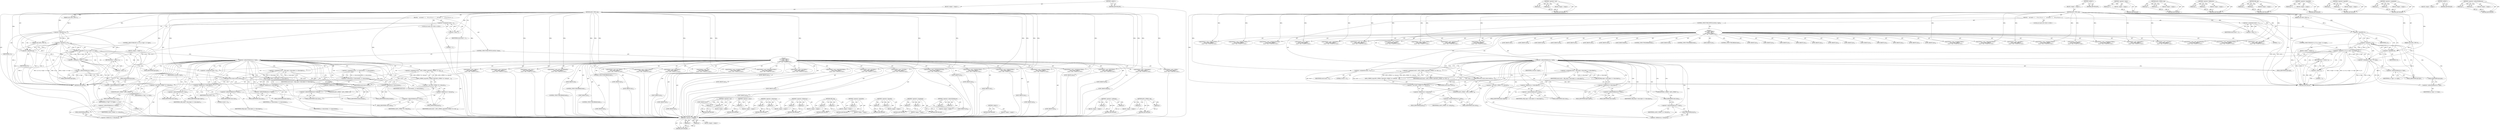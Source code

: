 digraph "&lt;operator&gt;.indirectFieldAccess" {
vulnerable_158 [label=<(METHOD,&lt;operator&gt;.notEquals)>];
vulnerable_159 [label=<(PARAM,p1)>];
vulnerable_160 [label=<(PARAM,p2)>];
vulnerable_161 [label=<(BLOCK,&lt;empty&gt;,&lt;empty&gt;)>];
vulnerable_162 [label=<(METHOD_RETURN,ANY)>];
vulnerable_183 [label=<(METHOD,&lt;operator&gt;.cast)>];
vulnerable_184 [label=<(PARAM,p1)>];
vulnerable_185 [label=<(PARAM,p2)>];
vulnerable_186 [label=<(BLOCK,&lt;empty&gt;,&lt;empty&gt;)>];
vulnerable_187 [label=<(METHOD_RETURN,ANY)>];
vulnerable_6 [label=<(METHOD,&lt;global&gt;)<SUB>1</SUB>>];
vulnerable_7 [label=<(BLOCK,&lt;empty&gt;,&lt;empty&gt;)<SUB>1</SUB>>];
vulnerable_8 [label=<(METHOD,ASN1_TYPE_cmp)<SUB>1</SUB>>];
vulnerable_9 [label=<(PARAM,const ASN1_TYPE *a)<SUB>1</SUB>>];
vulnerable_10 [label=<(PARAM,const ASN1_TYPE *b)<SUB>1</SUB>>];
vulnerable_11 [label=<(BLOCK,{
    int result = -1;

    if (!a || !b || a-&gt;...,{
    int result = -1;

    if (!a || !b || a-&gt;...)<SUB>2</SUB>>];
vulnerable_12 [label="<(LOCAL,int result: int)<SUB>3</SUB>>"];
vulnerable_13 [label=<(&lt;operator&gt;.assignment,result = -1)<SUB>3</SUB>>];
vulnerable_14 [label=<(IDENTIFIER,result,result = -1)<SUB>3</SUB>>];
vulnerable_15 [label=<(&lt;operator&gt;.minus,-1)<SUB>3</SUB>>];
vulnerable_16 [label=<(LITERAL,1,-1)<SUB>3</SUB>>];
vulnerable_17 [label=<(CONTROL_STRUCTURE,IF,if (!a || !b || a-&gt;type != b-&gt;type))<SUB>5</SUB>>];
vulnerable_18 [label=<(&lt;operator&gt;.logicalOr,!a || !b || a-&gt;type != b-&gt;type)<SUB>5</SUB>>];
vulnerable_19 [label=<(&lt;operator&gt;.logicalOr,!a || !b)<SUB>5</SUB>>];
vulnerable_20 [label=<(&lt;operator&gt;.logicalNot,!a)<SUB>5</SUB>>];
vulnerable_21 [label=<(IDENTIFIER,a,!a)<SUB>5</SUB>>];
vulnerable_22 [label=<(&lt;operator&gt;.logicalNot,!b)<SUB>5</SUB>>];
vulnerable_23 [label=<(IDENTIFIER,b,!b)<SUB>5</SUB>>];
vulnerable_24 [label=<(&lt;operator&gt;.notEquals,a-&gt;type != b-&gt;type)<SUB>5</SUB>>];
vulnerable_25 [label=<(&lt;operator&gt;.indirectFieldAccess,a-&gt;type)<SUB>5</SUB>>];
vulnerable_26 [label=<(IDENTIFIER,a,a-&gt;type != b-&gt;type)<SUB>5</SUB>>];
vulnerable_27 [label=<(FIELD_IDENTIFIER,type,type)<SUB>5</SUB>>];
vulnerable_28 [label=<(&lt;operator&gt;.indirectFieldAccess,b-&gt;type)<SUB>5</SUB>>];
vulnerable_29 [label=<(IDENTIFIER,b,a-&gt;type != b-&gt;type)<SUB>5</SUB>>];
vulnerable_30 [label=<(FIELD_IDENTIFIER,type,type)<SUB>5</SUB>>];
vulnerable_31 [label=<(BLOCK,&lt;empty&gt;,&lt;empty&gt;)<SUB>6</SUB>>];
vulnerable_32 [label=<(RETURN,return -1;,return -1;)<SUB>6</SUB>>];
vulnerable_33 [label=<(&lt;operator&gt;.minus,-1)<SUB>6</SUB>>];
vulnerable_34 [label=<(LITERAL,1,-1)<SUB>6</SUB>>];
vulnerable_35 [label=<(CONTROL_STRUCTURE,SWITCH,switch(a-&gt;type))<SUB>8</SUB>>];
vulnerable_36 [label=<(&lt;operator&gt;.indirectFieldAccess,a-&gt;type)<SUB>8</SUB>>];
vulnerable_37 [label=<(IDENTIFIER,a,switch(a-&gt;type))<SUB>8</SUB>>];
vulnerable_38 [label=<(FIELD_IDENTIFIER,type,type)<SUB>8</SUB>>];
vulnerable_39 [label="<(BLOCK,{
     case V_ASN1_OBJECT:
         result = OB...,{
     case V_ASN1_OBJECT:
         result = OB...)<SUB>8</SUB>>"];
vulnerable_40 [label=<(JUMP_TARGET,case)<SUB>9</SUB>>];
vulnerable_41 [label="<(IDENTIFIER,V_ASN1_OBJECT,{
     case V_ASN1_OBJECT:
         result = OB...)<SUB>9</SUB>>"];
vulnerable_42 [label=<(&lt;operator&gt;.assignment,result = OBJ_cmp(a-&gt;value.object, b-&gt;value.object))<SUB>10</SUB>>];
vulnerable_43 [label=<(IDENTIFIER,result,result = OBJ_cmp(a-&gt;value.object, b-&gt;value.object))<SUB>10</SUB>>];
vulnerable_44 [label=<(OBJ_cmp,OBJ_cmp(a-&gt;value.object, b-&gt;value.object))<SUB>10</SUB>>];
vulnerable_45 [label=<(&lt;operator&gt;.fieldAccess,a-&gt;value.object)<SUB>10</SUB>>];
vulnerable_46 [label=<(&lt;operator&gt;.indirectFieldAccess,a-&gt;value)<SUB>10</SUB>>];
vulnerable_47 [label=<(IDENTIFIER,a,OBJ_cmp(a-&gt;value.object, b-&gt;value.object))<SUB>10</SUB>>];
vulnerable_48 [label=<(FIELD_IDENTIFIER,value,value)<SUB>10</SUB>>];
vulnerable_49 [label=<(FIELD_IDENTIFIER,object,object)<SUB>10</SUB>>];
vulnerable_50 [label=<(&lt;operator&gt;.fieldAccess,b-&gt;value.object)<SUB>10</SUB>>];
vulnerable_51 [label=<(&lt;operator&gt;.indirectFieldAccess,b-&gt;value)<SUB>10</SUB>>];
vulnerable_52 [label=<(IDENTIFIER,b,OBJ_cmp(a-&gt;value.object, b-&gt;value.object))<SUB>10</SUB>>];
vulnerable_53 [label=<(FIELD_IDENTIFIER,value,value)<SUB>10</SUB>>];
vulnerable_54 [label=<(FIELD_IDENTIFIER,object,object)<SUB>10</SUB>>];
vulnerable_55 [label=<(CONTROL_STRUCTURE,BREAK,break;)<SUB>11</SUB>>];
vulnerable_56 [label=<(JUMP_TARGET,case)<SUB>12</SUB>>];
vulnerable_57 [label="<(IDENTIFIER,V_ASN1_NULL,{
     case V_ASN1_OBJECT:
         result = OB...)<SUB>12</SUB>>"];
vulnerable_58 [label=<(&lt;operator&gt;.assignment,result = 0)<SUB>13</SUB>>];
vulnerable_59 [label=<(IDENTIFIER,result,result = 0)<SUB>13</SUB>>];
vulnerable_60 [label=<(LITERAL,0,result = 0)<SUB>13</SUB>>];
vulnerable_61 [label=<(CONTROL_STRUCTURE,BREAK,break;)<SUB>14</SUB>>];
vulnerable_62 [label=<(JUMP_TARGET,case)<SUB>15</SUB>>];
vulnerable_63 [label="<(IDENTIFIER,V_ASN1_NEG_ENUMERATED,{
     case V_ASN1_OBJECT:
         result = OB...)<SUB>15</SUB>>"];
vulnerable_64 [label=<(JUMP_TARGET,case)<SUB>16</SUB>>];
vulnerable_65 [label="<(IDENTIFIER,V_ASN1_BIT_STRING,{
     case V_ASN1_OBJECT:
         result = OB...)<SUB>16</SUB>>"];
vulnerable_66 [label=<(JUMP_TARGET,case)<SUB>17</SUB>>];
vulnerable_67 [label="<(IDENTIFIER,V_ASN1_OCTET_STRING,{
     case V_ASN1_OBJECT:
         result = OB...)<SUB>17</SUB>>"];
vulnerable_68 [label=<(JUMP_TARGET,case)<SUB>18</SUB>>];
vulnerable_69 [label="<(IDENTIFIER,V_ASN1_SEQUENCE,{
     case V_ASN1_OBJECT:
         result = OB...)<SUB>18</SUB>>"];
vulnerable_70 [label=<(JUMP_TARGET,case)<SUB>19</SUB>>];
vulnerable_71 [label="<(IDENTIFIER,V_ASN1_SET,{
     case V_ASN1_OBJECT:
         result = OB...)<SUB>19</SUB>>"];
vulnerable_72 [label=<(JUMP_TARGET,case)<SUB>20</SUB>>];
vulnerable_73 [label="<(IDENTIFIER,V_ASN1_NUMERICSTRING,{
     case V_ASN1_OBJECT:
         result = OB...)<SUB>20</SUB>>"];
vulnerable_74 [label=<(JUMP_TARGET,case)<SUB>21</SUB>>];
vulnerable_75 [label="<(IDENTIFIER,V_ASN1_PRINTABLESTRING,{
     case V_ASN1_OBJECT:
         result = OB...)<SUB>21</SUB>>"];
vulnerable_76 [label=<(JUMP_TARGET,case)<SUB>22</SUB>>];
vulnerable_77 [label="<(IDENTIFIER,V_ASN1_T61STRING,{
     case V_ASN1_OBJECT:
         result = OB...)<SUB>22</SUB>>"];
vulnerable_78 [label=<(JUMP_TARGET,case)<SUB>23</SUB>>];
vulnerable_79 [label="<(IDENTIFIER,V_ASN1_VIDEOTEXSTRING,{
     case V_ASN1_OBJECT:
         result = OB...)<SUB>23</SUB>>"];
vulnerable_80 [label=<(JUMP_TARGET,case)<SUB>24</SUB>>];
vulnerable_81 [label="<(IDENTIFIER,V_ASN1_IA5STRING,{
     case V_ASN1_OBJECT:
         result = OB...)<SUB>24</SUB>>"];
vulnerable_82 [label=<(JUMP_TARGET,case)<SUB>25</SUB>>];
vulnerable_83 [label="<(IDENTIFIER,V_ASN1_UTCTIME,{
     case V_ASN1_OBJECT:
         result = OB...)<SUB>25</SUB>>"];
vulnerable_84 [label=<(JUMP_TARGET,case)<SUB>26</SUB>>];
vulnerable_85 [label="<(IDENTIFIER,V_ASN1_GENERALIZEDTIME,{
     case V_ASN1_OBJECT:
         result = OB...)<SUB>26</SUB>>"];
vulnerable_86 [label=<(JUMP_TARGET,case)<SUB>27</SUB>>];
vulnerable_87 [label="<(IDENTIFIER,V_ASN1_GRAPHICSTRING,{
     case V_ASN1_OBJECT:
         result = OB...)<SUB>27</SUB>>"];
vulnerable_88 [label=<(JUMP_TARGET,case)<SUB>28</SUB>>];
vulnerable_89 [label="<(IDENTIFIER,V_ASN1_VISIBLESTRING,{
     case V_ASN1_OBJECT:
         result = OB...)<SUB>28</SUB>>"];
vulnerable_90 [label=<(JUMP_TARGET,case)<SUB>29</SUB>>];
vulnerable_91 [label="<(IDENTIFIER,V_ASN1_GENERALSTRING,{
     case V_ASN1_OBJECT:
         result = OB...)<SUB>29</SUB>>"];
vulnerable_92 [label=<(JUMP_TARGET,case)<SUB>30</SUB>>];
vulnerable_93 [label="<(IDENTIFIER,V_ASN1_UNIVERSALSTRING,{
     case V_ASN1_OBJECT:
         result = OB...)<SUB>30</SUB>>"];
vulnerable_94 [label=<(JUMP_TARGET,case)<SUB>31</SUB>>];
vulnerable_95 [label="<(IDENTIFIER,V_ASN1_BMPSTRING,{
     case V_ASN1_OBJECT:
         result = OB...)<SUB>31</SUB>>"];
vulnerable_96 [label=<(JUMP_TARGET,case)<SUB>32</SUB>>];
vulnerable_97 [label="<(IDENTIFIER,V_ASN1_UTF8STRING,{
     case V_ASN1_OBJECT:
         result = OB...)<SUB>32</SUB>>"];
vulnerable_98 [label=<(JUMP_TARGET,case)<SUB>33</SUB>>];
vulnerable_99 [label="<(IDENTIFIER,V_ASN1_OTHER,{
     case V_ASN1_OBJECT:
         result = OB...)<SUB>33</SUB>>"];
vulnerable_100 [label=<(JUMP_TARGET,default)<SUB>34</SUB>>];
vulnerable_101 [label=<(&lt;operator&gt;.assignment,result = ASN1_STRING_cmp((ASN1_STRING *)a-&gt;valu...)<SUB>35</SUB>>];
vulnerable_102 [label=<(IDENTIFIER,result,result = ASN1_STRING_cmp((ASN1_STRING *)a-&gt;valu...)<SUB>35</SUB>>];
vulnerable_103 [label=<(ASN1_STRING_cmp,ASN1_STRING_cmp((ASN1_STRING *)a-&gt;value.ptr,
  ...)<SUB>35</SUB>>];
vulnerable_104 [label=<(&lt;operator&gt;.cast,(ASN1_STRING *)a-&gt;value.ptr)<SUB>35</SUB>>];
vulnerable_105 [label=<(UNKNOWN,ASN1_STRING *,ASN1_STRING *)<SUB>35</SUB>>];
vulnerable_106 [label=<(&lt;operator&gt;.fieldAccess,a-&gt;value.ptr)<SUB>35</SUB>>];
vulnerable_107 [label=<(&lt;operator&gt;.indirectFieldAccess,a-&gt;value)<SUB>35</SUB>>];
vulnerable_108 [label=<(IDENTIFIER,a,(ASN1_STRING *)a-&gt;value.ptr)<SUB>35</SUB>>];
vulnerable_109 [label=<(FIELD_IDENTIFIER,value,value)<SUB>35</SUB>>];
vulnerable_110 [label=<(FIELD_IDENTIFIER,ptr,ptr)<SUB>35</SUB>>];
vulnerable_111 [label=<(&lt;operator&gt;.cast,(ASN1_STRING *)b-&gt;value.ptr)<SUB>36</SUB>>];
vulnerable_112 [label=<(UNKNOWN,ASN1_STRING *,ASN1_STRING *)<SUB>36</SUB>>];
vulnerable_113 [label=<(&lt;operator&gt;.fieldAccess,b-&gt;value.ptr)<SUB>36</SUB>>];
vulnerable_114 [label=<(&lt;operator&gt;.indirectFieldAccess,b-&gt;value)<SUB>36</SUB>>];
vulnerable_115 [label=<(IDENTIFIER,b,(ASN1_STRING *)b-&gt;value.ptr)<SUB>36</SUB>>];
vulnerable_116 [label=<(FIELD_IDENTIFIER,value,value)<SUB>36</SUB>>];
vulnerable_117 [label=<(FIELD_IDENTIFIER,ptr,ptr)<SUB>36</SUB>>];
vulnerable_118 [label=<(CONTROL_STRUCTURE,BREAK,break;)<SUB>37</SUB>>];
vulnerable_119 [label=<(RETURN,return result;,return result;)<SUB>40</SUB>>];
vulnerable_120 [label=<(IDENTIFIER,result,return result;)<SUB>40</SUB>>];
vulnerable_121 [label=<(METHOD_RETURN,int)<SUB>1</SUB>>];
vulnerable_123 [label=<(METHOD_RETURN,ANY)<SUB>1</SUB>>];
vulnerable_145 [label=<(METHOD,&lt;operator&gt;.minus)>];
vulnerable_146 [label=<(PARAM,p1)>];
vulnerable_147 [label=<(BLOCK,&lt;empty&gt;,&lt;empty&gt;)>];
vulnerable_148 [label=<(METHOD_RETURN,ANY)>];
vulnerable_178 [label=<(METHOD,ASN1_STRING_cmp)>];
vulnerable_179 [label=<(PARAM,p1)>];
vulnerable_180 [label=<(PARAM,p2)>];
vulnerable_181 [label=<(BLOCK,&lt;empty&gt;,&lt;empty&gt;)>];
vulnerable_182 [label=<(METHOD_RETURN,ANY)>];
vulnerable_173 [label=<(METHOD,&lt;operator&gt;.fieldAccess)>];
vulnerable_174 [label=<(PARAM,p1)>];
vulnerable_175 [label=<(PARAM,p2)>];
vulnerable_176 [label=<(BLOCK,&lt;empty&gt;,&lt;empty&gt;)>];
vulnerable_177 [label=<(METHOD_RETURN,ANY)>];
vulnerable_168 [label=<(METHOD,OBJ_cmp)>];
vulnerable_169 [label=<(PARAM,p1)>];
vulnerable_170 [label=<(PARAM,p2)>];
vulnerable_171 [label=<(BLOCK,&lt;empty&gt;,&lt;empty&gt;)>];
vulnerable_172 [label=<(METHOD_RETURN,ANY)>];
vulnerable_154 [label=<(METHOD,&lt;operator&gt;.logicalNot)>];
vulnerable_155 [label=<(PARAM,p1)>];
vulnerable_156 [label=<(BLOCK,&lt;empty&gt;,&lt;empty&gt;)>];
vulnerable_157 [label=<(METHOD_RETURN,ANY)>];
vulnerable_149 [label=<(METHOD,&lt;operator&gt;.logicalOr)>];
vulnerable_150 [label=<(PARAM,p1)>];
vulnerable_151 [label=<(PARAM,p2)>];
vulnerable_152 [label=<(BLOCK,&lt;empty&gt;,&lt;empty&gt;)>];
vulnerable_153 [label=<(METHOD_RETURN,ANY)>];
vulnerable_140 [label=<(METHOD,&lt;operator&gt;.assignment)>];
vulnerable_141 [label=<(PARAM,p1)>];
vulnerable_142 [label=<(PARAM,p2)>];
vulnerable_143 [label=<(BLOCK,&lt;empty&gt;,&lt;empty&gt;)>];
vulnerable_144 [label=<(METHOD_RETURN,ANY)>];
vulnerable_134 [label=<(METHOD,&lt;global&gt;)<SUB>1</SUB>>];
vulnerable_135 [label=<(BLOCK,&lt;empty&gt;,&lt;empty&gt;)>];
vulnerable_136 [label=<(METHOD_RETURN,ANY)>];
vulnerable_163 [label=<(METHOD,&lt;operator&gt;.indirectFieldAccess)>];
vulnerable_164 [label=<(PARAM,p1)>];
vulnerable_165 [label=<(PARAM,p2)>];
vulnerable_166 [label=<(BLOCK,&lt;empty&gt;,&lt;empty&gt;)>];
vulnerable_167 [label=<(METHOD_RETURN,ANY)>];
fixed_174 [label=<(METHOD,&lt;operator&gt;.notEquals)>];
fixed_175 [label=<(PARAM,p1)>];
fixed_176 [label=<(PARAM,p2)>];
fixed_177 [label=<(BLOCK,&lt;empty&gt;,&lt;empty&gt;)>];
fixed_178 [label=<(METHOD_RETURN,ANY)>];
fixed_199 [label=<(METHOD,ASN1_STRING_cmp)>];
fixed_200 [label=<(PARAM,p1)>];
fixed_201 [label=<(PARAM,p2)>];
fixed_202 [label=<(BLOCK,&lt;empty&gt;,&lt;empty&gt;)>];
fixed_203 [label=<(METHOD_RETURN,ANY)>];
fixed_6 [label=<(METHOD,&lt;global&gt;)<SUB>1</SUB>>];
fixed_7 [label=<(BLOCK,&lt;empty&gt;,&lt;empty&gt;)<SUB>1</SUB>>];
fixed_8 [label=<(METHOD,ASN1_TYPE_cmp)<SUB>1</SUB>>];
fixed_9 [label=<(PARAM,const ASN1_TYPE *a)<SUB>1</SUB>>];
fixed_10 [label=<(PARAM,const ASN1_TYPE *b)<SUB>1</SUB>>];
fixed_11 [label=<(BLOCK,{
    int result = -1;

    if (!a || !b || a-&gt;...,{
    int result = -1;

    if (!a || !b || a-&gt;...)<SUB>2</SUB>>];
fixed_12 [label="<(LOCAL,int result: int)<SUB>3</SUB>>"];
fixed_13 [label=<(&lt;operator&gt;.assignment,result = -1)<SUB>3</SUB>>];
fixed_14 [label=<(IDENTIFIER,result,result = -1)<SUB>3</SUB>>];
fixed_15 [label=<(&lt;operator&gt;.minus,-1)<SUB>3</SUB>>];
fixed_16 [label=<(LITERAL,1,-1)<SUB>3</SUB>>];
fixed_17 [label=<(CONTROL_STRUCTURE,IF,if (!a || !b || a-&gt;type != b-&gt;type))<SUB>5</SUB>>];
fixed_18 [label=<(&lt;operator&gt;.logicalOr,!a || !b || a-&gt;type != b-&gt;type)<SUB>5</SUB>>];
fixed_19 [label=<(&lt;operator&gt;.logicalOr,!a || !b)<SUB>5</SUB>>];
fixed_20 [label=<(&lt;operator&gt;.logicalNot,!a)<SUB>5</SUB>>];
fixed_21 [label=<(IDENTIFIER,a,!a)<SUB>5</SUB>>];
fixed_22 [label=<(&lt;operator&gt;.logicalNot,!b)<SUB>5</SUB>>];
fixed_23 [label=<(IDENTIFIER,b,!b)<SUB>5</SUB>>];
fixed_24 [label=<(&lt;operator&gt;.notEquals,a-&gt;type != b-&gt;type)<SUB>5</SUB>>];
fixed_25 [label=<(&lt;operator&gt;.indirectFieldAccess,a-&gt;type)<SUB>5</SUB>>];
fixed_26 [label=<(IDENTIFIER,a,a-&gt;type != b-&gt;type)<SUB>5</SUB>>];
fixed_27 [label=<(FIELD_IDENTIFIER,type,type)<SUB>5</SUB>>];
fixed_28 [label=<(&lt;operator&gt;.indirectFieldAccess,b-&gt;type)<SUB>5</SUB>>];
fixed_29 [label=<(IDENTIFIER,b,a-&gt;type != b-&gt;type)<SUB>5</SUB>>];
fixed_30 [label=<(FIELD_IDENTIFIER,type,type)<SUB>5</SUB>>];
fixed_31 [label=<(BLOCK,&lt;empty&gt;,&lt;empty&gt;)<SUB>6</SUB>>];
fixed_32 [label=<(RETURN,return -1;,return -1;)<SUB>6</SUB>>];
fixed_33 [label=<(&lt;operator&gt;.minus,-1)<SUB>6</SUB>>];
fixed_34 [label=<(LITERAL,1,-1)<SUB>6</SUB>>];
fixed_35 [label=<(CONTROL_STRUCTURE,SWITCH,switch(a-&gt;type))<SUB>8</SUB>>];
fixed_36 [label=<(&lt;operator&gt;.indirectFieldAccess,a-&gt;type)<SUB>8</SUB>>];
fixed_37 [label=<(IDENTIFIER,a,switch(a-&gt;type))<SUB>8</SUB>>];
fixed_38 [label=<(FIELD_IDENTIFIER,type,type)<SUB>8</SUB>>];
fixed_39 [label="<(BLOCK,{
     case V_ASN1_OBJECT:
         result = OB...,{
     case V_ASN1_OBJECT:
         result = OB...)<SUB>8</SUB>>"];
fixed_40 [label=<(JUMP_TARGET,case)<SUB>9</SUB>>];
fixed_41 [label="<(IDENTIFIER,V_ASN1_OBJECT,{
     case V_ASN1_OBJECT:
         result = OB...)<SUB>9</SUB>>"];
fixed_42 [label=<(&lt;operator&gt;.assignment,result = OBJ_cmp(a-&gt;value.object, b-&gt;value.object))<SUB>10</SUB>>];
fixed_43 [label=<(IDENTIFIER,result,result = OBJ_cmp(a-&gt;value.object, b-&gt;value.object))<SUB>10</SUB>>];
fixed_44 [label=<(OBJ_cmp,OBJ_cmp(a-&gt;value.object, b-&gt;value.object))<SUB>10</SUB>>];
fixed_45 [label=<(&lt;operator&gt;.fieldAccess,a-&gt;value.object)<SUB>10</SUB>>];
fixed_46 [label=<(&lt;operator&gt;.indirectFieldAccess,a-&gt;value)<SUB>10</SUB>>];
fixed_47 [label=<(IDENTIFIER,a,OBJ_cmp(a-&gt;value.object, b-&gt;value.object))<SUB>10</SUB>>];
fixed_48 [label=<(FIELD_IDENTIFIER,value,value)<SUB>10</SUB>>];
fixed_49 [label=<(FIELD_IDENTIFIER,object,object)<SUB>10</SUB>>];
fixed_50 [label=<(&lt;operator&gt;.fieldAccess,b-&gt;value.object)<SUB>10</SUB>>];
fixed_51 [label=<(&lt;operator&gt;.indirectFieldAccess,b-&gt;value)<SUB>10</SUB>>];
fixed_52 [label=<(IDENTIFIER,b,OBJ_cmp(a-&gt;value.object, b-&gt;value.object))<SUB>10</SUB>>];
fixed_53 [label=<(FIELD_IDENTIFIER,value,value)<SUB>10</SUB>>];
fixed_54 [label=<(FIELD_IDENTIFIER,object,object)<SUB>10</SUB>>];
fixed_55 [label=<(CONTROL_STRUCTURE,BREAK,break;)<SUB>11</SUB>>];
fixed_56 [label=<(JUMP_TARGET,case)<SUB>12</SUB>>];
fixed_57 [label="<(IDENTIFIER,V_ASN1_BOOLEAN,{
     case V_ASN1_OBJECT:
         result = OB...)<SUB>12</SUB>>"];
fixed_58 [label=<(&lt;operator&gt;.assignment,result = a-&gt;value.boolean - b-&gt;value.boolean)<SUB>13</SUB>>];
fixed_59 [label=<(IDENTIFIER,result,result = a-&gt;value.boolean - b-&gt;value.boolean)<SUB>13</SUB>>];
fixed_60 [label=<(&lt;operator&gt;.subtraction,a-&gt;value.boolean - b-&gt;value.boolean)<SUB>13</SUB>>];
fixed_61 [label=<(&lt;operator&gt;.fieldAccess,a-&gt;value.boolean)<SUB>13</SUB>>];
fixed_62 [label=<(&lt;operator&gt;.indirectFieldAccess,a-&gt;value)<SUB>13</SUB>>];
fixed_63 [label=<(IDENTIFIER,a,a-&gt;value.boolean - b-&gt;value.boolean)<SUB>13</SUB>>];
fixed_64 [label=<(FIELD_IDENTIFIER,value,value)<SUB>13</SUB>>];
fixed_65 [label=<(FIELD_IDENTIFIER,boolean,boolean)<SUB>13</SUB>>];
fixed_66 [label=<(&lt;operator&gt;.fieldAccess,b-&gt;value.boolean)<SUB>13</SUB>>];
fixed_67 [label=<(&lt;operator&gt;.indirectFieldAccess,b-&gt;value)<SUB>13</SUB>>];
fixed_68 [label=<(IDENTIFIER,b,a-&gt;value.boolean - b-&gt;value.boolean)<SUB>13</SUB>>];
fixed_69 [label=<(FIELD_IDENTIFIER,value,value)<SUB>13</SUB>>];
fixed_70 [label=<(FIELD_IDENTIFIER,boolean,boolean)<SUB>13</SUB>>];
fixed_71 [label=<(CONTROL_STRUCTURE,BREAK,break;)<SUB>14</SUB>>];
fixed_72 [label=<(JUMP_TARGET,case)<SUB>15</SUB>>];
fixed_73 [label="<(IDENTIFIER,V_ASN1_NULL,{
     case V_ASN1_OBJECT:
         result = OB...)<SUB>15</SUB>>"];
fixed_74 [label=<(&lt;operator&gt;.assignment,result = 0)<SUB>16</SUB>>];
fixed_75 [label=<(IDENTIFIER,result,result = 0)<SUB>16</SUB>>];
fixed_76 [label=<(LITERAL,0,result = 0)<SUB>16</SUB>>];
fixed_77 [label=<(CONTROL_STRUCTURE,BREAK,break;)<SUB>17</SUB>>];
fixed_78 [label=<(JUMP_TARGET,case)<SUB>18</SUB>>];
fixed_79 [label="<(IDENTIFIER,V_ASN1_NEG_ENUMERATED,{
     case V_ASN1_OBJECT:
         result = OB...)<SUB>18</SUB>>"];
fixed_80 [label=<(JUMP_TARGET,case)<SUB>19</SUB>>];
fixed_81 [label="<(IDENTIFIER,V_ASN1_BIT_STRING,{
     case V_ASN1_OBJECT:
         result = OB...)<SUB>19</SUB>>"];
fixed_82 [label=<(JUMP_TARGET,case)<SUB>20</SUB>>];
fixed_83 [label="<(IDENTIFIER,V_ASN1_OCTET_STRING,{
     case V_ASN1_OBJECT:
         result = OB...)<SUB>20</SUB>>"];
fixed_84 [label=<(JUMP_TARGET,case)<SUB>21</SUB>>];
fixed_85 [label="<(IDENTIFIER,V_ASN1_SEQUENCE,{
     case V_ASN1_OBJECT:
         result = OB...)<SUB>21</SUB>>"];
fixed_86 [label=<(JUMP_TARGET,case)<SUB>22</SUB>>];
fixed_87 [label="<(IDENTIFIER,V_ASN1_SET,{
     case V_ASN1_OBJECT:
         result = OB...)<SUB>22</SUB>>"];
fixed_88 [label=<(JUMP_TARGET,case)<SUB>23</SUB>>];
fixed_89 [label="<(IDENTIFIER,V_ASN1_NUMERICSTRING,{
     case V_ASN1_OBJECT:
         result = OB...)<SUB>23</SUB>>"];
fixed_90 [label=<(JUMP_TARGET,case)<SUB>24</SUB>>];
fixed_91 [label="<(IDENTIFIER,V_ASN1_PRINTABLESTRING,{
     case V_ASN1_OBJECT:
         result = OB...)<SUB>24</SUB>>"];
fixed_92 [label=<(JUMP_TARGET,case)<SUB>25</SUB>>];
fixed_93 [label="<(IDENTIFIER,V_ASN1_T61STRING,{
     case V_ASN1_OBJECT:
         result = OB...)<SUB>25</SUB>>"];
fixed_94 [label=<(JUMP_TARGET,case)<SUB>26</SUB>>];
fixed_95 [label="<(IDENTIFIER,V_ASN1_VIDEOTEXSTRING,{
     case V_ASN1_OBJECT:
         result = OB...)<SUB>26</SUB>>"];
fixed_96 [label=<(JUMP_TARGET,case)<SUB>27</SUB>>];
fixed_97 [label="<(IDENTIFIER,V_ASN1_IA5STRING,{
     case V_ASN1_OBJECT:
         result = OB...)<SUB>27</SUB>>"];
fixed_98 [label=<(JUMP_TARGET,case)<SUB>28</SUB>>];
fixed_99 [label="<(IDENTIFIER,V_ASN1_UTCTIME,{
     case V_ASN1_OBJECT:
         result = OB...)<SUB>28</SUB>>"];
fixed_100 [label=<(JUMP_TARGET,case)<SUB>29</SUB>>];
fixed_101 [label="<(IDENTIFIER,V_ASN1_GENERALIZEDTIME,{
     case V_ASN1_OBJECT:
         result = OB...)<SUB>29</SUB>>"];
fixed_102 [label=<(JUMP_TARGET,case)<SUB>30</SUB>>];
fixed_103 [label="<(IDENTIFIER,V_ASN1_GRAPHICSTRING,{
     case V_ASN1_OBJECT:
         result = OB...)<SUB>30</SUB>>"];
fixed_104 [label=<(JUMP_TARGET,case)<SUB>31</SUB>>];
fixed_105 [label="<(IDENTIFIER,V_ASN1_VISIBLESTRING,{
     case V_ASN1_OBJECT:
         result = OB...)<SUB>31</SUB>>"];
fixed_106 [label=<(JUMP_TARGET,case)<SUB>32</SUB>>];
fixed_107 [label="<(IDENTIFIER,V_ASN1_GENERALSTRING,{
     case V_ASN1_OBJECT:
         result = OB...)<SUB>32</SUB>>"];
fixed_108 [label=<(JUMP_TARGET,case)<SUB>33</SUB>>];
fixed_109 [label="<(IDENTIFIER,V_ASN1_UNIVERSALSTRING,{
     case V_ASN1_OBJECT:
         result = OB...)<SUB>33</SUB>>"];
fixed_110 [label=<(JUMP_TARGET,case)<SUB>34</SUB>>];
fixed_111 [label="<(IDENTIFIER,V_ASN1_BMPSTRING,{
     case V_ASN1_OBJECT:
         result = OB...)<SUB>34</SUB>>"];
fixed_112 [label=<(JUMP_TARGET,case)<SUB>35</SUB>>];
fixed_113 [label="<(IDENTIFIER,V_ASN1_UTF8STRING,{
     case V_ASN1_OBJECT:
         result = OB...)<SUB>35</SUB>>"];
fixed_114 [label=<(JUMP_TARGET,case)<SUB>36</SUB>>];
fixed_115 [label="<(IDENTIFIER,V_ASN1_OTHER,{
     case V_ASN1_OBJECT:
         result = OB...)<SUB>36</SUB>>"];
fixed_116 [label=<(JUMP_TARGET,default)<SUB>37</SUB>>];
fixed_117 [label=<(&lt;operator&gt;.assignment,result = ASN1_STRING_cmp((ASN1_STRING *)a-&gt;valu...)<SUB>38</SUB>>];
fixed_118 [label=<(IDENTIFIER,result,result = ASN1_STRING_cmp((ASN1_STRING *)a-&gt;valu...)<SUB>38</SUB>>];
fixed_119 [label=<(ASN1_STRING_cmp,ASN1_STRING_cmp((ASN1_STRING *)a-&gt;value.ptr,
  ...)<SUB>38</SUB>>];
fixed_120 [label=<(&lt;operator&gt;.cast,(ASN1_STRING *)a-&gt;value.ptr)<SUB>38</SUB>>];
fixed_121 [label=<(UNKNOWN,ASN1_STRING *,ASN1_STRING *)<SUB>38</SUB>>];
fixed_122 [label=<(&lt;operator&gt;.fieldAccess,a-&gt;value.ptr)<SUB>38</SUB>>];
fixed_123 [label=<(&lt;operator&gt;.indirectFieldAccess,a-&gt;value)<SUB>38</SUB>>];
fixed_124 [label=<(IDENTIFIER,a,(ASN1_STRING *)a-&gt;value.ptr)<SUB>38</SUB>>];
fixed_125 [label=<(FIELD_IDENTIFIER,value,value)<SUB>38</SUB>>];
fixed_126 [label=<(FIELD_IDENTIFIER,ptr,ptr)<SUB>38</SUB>>];
fixed_127 [label=<(&lt;operator&gt;.cast,(ASN1_STRING *)b-&gt;value.ptr)<SUB>39</SUB>>];
fixed_128 [label=<(UNKNOWN,ASN1_STRING *,ASN1_STRING *)<SUB>39</SUB>>];
fixed_129 [label=<(&lt;operator&gt;.fieldAccess,b-&gt;value.ptr)<SUB>39</SUB>>];
fixed_130 [label=<(&lt;operator&gt;.indirectFieldAccess,b-&gt;value)<SUB>39</SUB>>];
fixed_131 [label=<(IDENTIFIER,b,(ASN1_STRING *)b-&gt;value.ptr)<SUB>39</SUB>>];
fixed_132 [label=<(FIELD_IDENTIFIER,value,value)<SUB>39</SUB>>];
fixed_133 [label=<(FIELD_IDENTIFIER,ptr,ptr)<SUB>39</SUB>>];
fixed_134 [label=<(CONTROL_STRUCTURE,BREAK,break;)<SUB>40</SUB>>];
fixed_135 [label=<(RETURN,return result;,return result;)<SUB>43</SUB>>];
fixed_136 [label=<(IDENTIFIER,result,return result;)<SUB>43</SUB>>];
fixed_137 [label=<(METHOD_RETURN,int)<SUB>1</SUB>>];
fixed_139 [label=<(METHOD_RETURN,ANY)<SUB>1</SUB>>];
fixed_204 [label=<(METHOD,&lt;operator&gt;.cast)>];
fixed_205 [label=<(PARAM,p1)>];
fixed_206 [label=<(PARAM,p2)>];
fixed_207 [label=<(BLOCK,&lt;empty&gt;,&lt;empty&gt;)>];
fixed_208 [label=<(METHOD_RETURN,ANY)>];
fixed_161 [label=<(METHOD,&lt;operator&gt;.minus)>];
fixed_162 [label=<(PARAM,p1)>];
fixed_163 [label=<(BLOCK,&lt;empty&gt;,&lt;empty&gt;)>];
fixed_164 [label=<(METHOD_RETURN,ANY)>];
fixed_194 [label=<(METHOD,&lt;operator&gt;.subtraction)>];
fixed_195 [label=<(PARAM,p1)>];
fixed_196 [label=<(PARAM,p2)>];
fixed_197 [label=<(BLOCK,&lt;empty&gt;,&lt;empty&gt;)>];
fixed_198 [label=<(METHOD_RETURN,ANY)>];
fixed_189 [label=<(METHOD,&lt;operator&gt;.fieldAccess)>];
fixed_190 [label=<(PARAM,p1)>];
fixed_191 [label=<(PARAM,p2)>];
fixed_192 [label=<(BLOCK,&lt;empty&gt;,&lt;empty&gt;)>];
fixed_193 [label=<(METHOD_RETURN,ANY)>];
fixed_184 [label=<(METHOD,OBJ_cmp)>];
fixed_185 [label=<(PARAM,p1)>];
fixed_186 [label=<(PARAM,p2)>];
fixed_187 [label=<(BLOCK,&lt;empty&gt;,&lt;empty&gt;)>];
fixed_188 [label=<(METHOD_RETURN,ANY)>];
fixed_170 [label=<(METHOD,&lt;operator&gt;.logicalNot)>];
fixed_171 [label=<(PARAM,p1)>];
fixed_172 [label=<(BLOCK,&lt;empty&gt;,&lt;empty&gt;)>];
fixed_173 [label=<(METHOD_RETURN,ANY)>];
fixed_165 [label=<(METHOD,&lt;operator&gt;.logicalOr)>];
fixed_166 [label=<(PARAM,p1)>];
fixed_167 [label=<(PARAM,p2)>];
fixed_168 [label=<(BLOCK,&lt;empty&gt;,&lt;empty&gt;)>];
fixed_169 [label=<(METHOD_RETURN,ANY)>];
fixed_156 [label=<(METHOD,&lt;operator&gt;.assignment)>];
fixed_157 [label=<(PARAM,p1)>];
fixed_158 [label=<(PARAM,p2)>];
fixed_159 [label=<(BLOCK,&lt;empty&gt;,&lt;empty&gt;)>];
fixed_160 [label=<(METHOD_RETURN,ANY)>];
fixed_150 [label=<(METHOD,&lt;global&gt;)<SUB>1</SUB>>];
fixed_151 [label=<(BLOCK,&lt;empty&gt;,&lt;empty&gt;)>];
fixed_152 [label=<(METHOD_RETURN,ANY)>];
fixed_179 [label=<(METHOD,&lt;operator&gt;.indirectFieldAccess)>];
fixed_180 [label=<(PARAM,p1)>];
fixed_181 [label=<(PARAM,p2)>];
fixed_182 [label=<(BLOCK,&lt;empty&gt;,&lt;empty&gt;)>];
fixed_183 [label=<(METHOD_RETURN,ANY)>];
vulnerable_158 -> vulnerable_159  [key=0, label="AST: "];
vulnerable_158 -> vulnerable_159  [key=1, label="DDG: "];
vulnerable_158 -> vulnerable_161  [key=0, label="AST: "];
vulnerable_158 -> vulnerable_160  [key=0, label="AST: "];
vulnerable_158 -> vulnerable_160  [key=1, label="DDG: "];
vulnerable_158 -> vulnerable_162  [key=0, label="AST: "];
vulnerable_158 -> vulnerable_162  [key=1, label="CFG: "];
vulnerable_159 -> vulnerable_162  [key=0, label="DDG: p1"];
vulnerable_160 -> vulnerable_162  [key=0, label="DDG: p2"];
vulnerable_183 -> vulnerable_184  [key=0, label="AST: "];
vulnerable_183 -> vulnerable_184  [key=1, label="DDG: "];
vulnerable_183 -> vulnerable_186  [key=0, label="AST: "];
vulnerable_183 -> vulnerable_185  [key=0, label="AST: "];
vulnerable_183 -> vulnerable_185  [key=1, label="DDG: "];
vulnerable_183 -> vulnerable_187  [key=0, label="AST: "];
vulnerable_183 -> vulnerable_187  [key=1, label="CFG: "];
vulnerable_184 -> vulnerable_187  [key=0, label="DDG: p1"];
vulnerable_185 -> vulnerable_187  [key=0, label="DDG: p2"];
vulnerable_6 -> vulnerable_7  [key=0, label="AST: "];
vulnerable_6 -> vulnerable_123  [key=0, label="AST: "];
vulnerable_6 -> vulnerable_123  [key=1, label="CFG: "];
vulnerable_7 -> vulnerable_8  [key=0, label="AST: "];
vulnerable_8 -> vulnerable_9  [key=0, label="AST: "];
vulnerable_8 -> vulnerable_9  [key=1, label="DDG: "];
vulnerable_8 -> vulnerable_10  [key=0, label="AST: "];
vulnerable_8 -> vulnerable_10  [key=1, label="DDG: "];
vulnerable_8 -> vulnerable_11  [key=0, label="AST: "];
vulnerable_8 -> vulnerable_121  [key=0, label="AST: "];
vulnerable_8 -> vulnerable_15  [key=0, label="CFG: "];
vulnerable_8 -> vulnerable_15  [key=1, label="DDG: "];
vulnerable_8 -> vulnerable_120  [key=0, label="DDG: "];
vulnerable_8 -> vulnerable_41  [key=0, label="DDG: "];
vulnerable_8 -> vulnerable_57  [key=0, label="DDG: "];
vulnerable_8 -> vulnerable_58  [key=0, label="DDG: "];
vulnerable_8 -> vulnerable_63  [key=0, label="DDG: "];
vulnerable_8 -> vulnerable_65  [key=0, label="DDG: "];
vulnerable_8 -> vulnerable_67  [key=0, label="DDG: "];
vulnerable_8 -> vulnerable_69  [key=0, label="DDG: "];
vulnerable_8 -> vulnerable_71  [key=0, label="DDG: "];
vulnerable_8 -> vulnerable_73  [key=0, label="DDG: "];
vulnerable_8 -> vulnerable_75  [key=0, label="DDG: "];
vulnerable_8 -> vulnerable_77  [key=0, label="DDG: "];
vulnerable_8 -> vulnerable_79  [key=0, label="DDG: "];
vulnerable_8 -> vulnerable_81  [key=0, label="DDG: "];
vulnerable_8 -> vulnerable_83  [key=0, label="DDG: "];
vulnerable_8 -> vulnerable_85  [key=0, label="DDG: "];
vulnerable_8 -> vulnerable_87  [key=0, label="DDG: "];
vulnerable_8 -> vulnerable_89  [key=0, label="DDG: "];
vulnerable_8 -> vulnerable_91  [key=0, label="DDG: "];
vulnerable_8 -> vulnerable_93  [key=0, label="DDG: "];
vulnerable_8 -> vulnerable_95  [key=0, label="DDG: "];
vulnerable_8 -> vulnerable_97  [key=0, label="DDG: "];
vulnerable_8 -> vulnerable_99  [key=0, label="DDG: "];
vulnerable_8 -> vulnerable_20  [key=0, label="DDG: "];
vulnerable_8 -> vulnerable_22  [key=0, label="DDG: "];
vulnerable_8 -> vulnerable_33  [key=0, label="DDG: "];
vulnerable_9 -> vulnerable_20  [key=0, label="DDG: a"];
vulnerable_10 -> vulnerable_121  [key=0, label="DDG: b"];
vulnerable_10 -> vulnerable_24  [key=0, label="DDG: b"];
vulnerable_10 -> vulnerable_22  [key=0, label="DDG: b"];
vulnerable_11 -> vulnerable_12  [key=0, label="AST: "];
vulnerable_11 -> vulnerable_13  [key=0, label="AST: "];
vulnerable_11 -> vulnerable_17  [key=0, label="AST: "];
vulnerable_11 -> vulnerable_35  [key=0, label="AST: "];
vulnerable_11 -> vulnerable_119  [key=0, label="AST: "];
vulnerable_13 -> vulnerable_14  [key=0, label="AST: "];
vulnerable_13 -> vulnerable_15  [key=0, label="AST: "];
vulnerable_13 -> vulnerable_20  [key=0, label="CFG: "];
vulnerable_13 -> vulnerable_121  [key=0, label="DDG: result"];
vulnerable_13 -> vulnerable_121  [key=1, label="DDG: result = -1"];
vulnerable_15 -> vulnerable_16  [key=0, label="AST: "];
vulnerable_15 -> vulnerable_13  [key=0, label="CFG: "];
vulnerable_15 -> vulnerable_13  [key=1, label="DDG: 1"];
vulnerable_17 -> vulnerable_18  [key=0, label="AST: "];
vulnerable_17 -> vulnerable_31  [key=0, label="AST: "];
vulnerable_18 -> vulnerable_19  [key=0, label="AST: "];
vulnerable_18 -> vulnerable_24  [key=0, label="AST: "];
vulnerable_18 -> vulnerable_33  [key=0, label="CFG: "];
vulnerable_18 -> vulnerable_33  [key=1, label="CDG: "];
vulnerable_18 -> vulnerable_38  [key=0, label="CFG: "];
vulnerable_18 -> vulnerable_38  [key=1, label="CDG: "];
vulnerable_18 -> vulnerable_121  [key=0, label="DDG: !a || !b"];
vulnerable_18 -> vulnerable_121  [key=1, label="DDG: a-&gt;type != b-&gt;type"];
vulnerable_18 -> vulnerable_121  [key=2, label="DDG: !a || !b || a-&gt;type != b-&gt;type"];
vulnerable_18 -> vulnerable_119  [key=0, label="CDG: "];
vulnerable_18 -> vulnerable_36  [key=0, label="CDG: "];
vulnerable_18 -> vulnerable_32  [key=0, label="CDG: "];
vulnerable_19 -> vulnerable_20  [key=0, label="AST: "];
vulnerable_19 -> vulnerable_22  [key=0, label="AST: "];
vulnerable_19 -> vulnerable_18  [key=0, label="CFG: "];
vulnerable_19 -> vulnerable_18  [key=1, label="DDG: !a"];
vulnerable_19 -> vulnerable_18  [key=2, label="DDG: !b"];
vulnerable_19 -> vulnerable_27  [key=0, label="CFG: "];
vulnerable_19 -> vulnerable_27  [key=1, label="CDG: "];
vulnerable_19 -> vulnerable_121  [key=0, label="DDG: !a"];
vulnerable_19 -> vulnerable_121  [key=1, label="DDG: !b"];
vulnerable_19 -> vulnerable_30  [key=0, label="CDG: "];
vulnerable_19 -> vulnerable_25  [key=0, label="CDG: "];
vulnerable_19 -> vulnerable_24  [key=0, label="CDG: "];
vulnerable_19 -> vulnerable_28  [key=0, label="CDG: "];
vulnerable_20 -> vulnerable_21  [key=0, label="AST: "];
vulnerable_20 -> vulnerable_19  [key=0, label="CFG: "];
vulnerable_20 -> vulnerable_19  [key=1, label="DDG: a"];
vulnerable_20 -> vulnerable_22  [key=0, label="CFG: "];
vulnerable_20 -> vulnerable_22  [key=1, label="CDG: "];
vulnerable_20 -> vulnerable_121  [key=0, label="DDG: a"];
vulnerable_20 -> vulnerable_24  [key=0, label="DDG: a"];
vulnerable_22 -> vulnerable_23  [key=0, label="AST: "];
vulnerable_22 -> vulnerable_19  [key=0, label="CFG: "];
vulnerable_22 -> vulnerable_19  [key=1, label="DDG: b"];
vulnerable_22 -> vulnerable_121  [key=0, label="DDG: b"];
vulnerable_22 -> vulnerable_24  [key=0, label="DDG: b"];
vulnerable_24 -> vulnerable_25  [key=0, label="AST: "];
vulnerable_24 -> vulnerable_28  [key=0, label="AST: "];
vulnerable_24 -> vulnerable_18  [key=0, label="CFG: "];
vulnerable_24 -> vulnerable_18  [key=1, label="DDG: a-&gt;type"];
vulnerable_24 -> vulnerable_18  [key=2, label="DDG: b-&gt;type"];
vulnerable_24 -> vulnerable_121  [key=0, label="DDG: a-&gt;type"];
vulnerable_24 -> vulnerable_121  [key=1, label="DDG: b-&gt;type"];
vulnerable_25 -> vulnerable_26  [key=0, label="AST: "];
vulnerable_25 -> vulnerable_27  [key=0, label="AST: "];
vulnerable_25 -> vulnerable_30  [key=0, label="CFG: "];
vulnerable_27 -> vulnerable_25  [key=0, label="CFG: "];
vulnerable_28 -> vulnerable_29  [key=0, label="AST: "];
vulnerable_28 -> vulnerable_30  [key=0, label="AST: "];
vulnerable_28 -> vulnerable_24  [key=0, label="CFG: "];
vulnerable_30 -> vulnerable_28  [key=0, label="CFG: "];
vulnerable_31 -> vulnerable_32  [key=0, label="AST: "];
vulnerable_32 -> vulnerable_33  [key=0, label="AST: "];
vulnerable_32 -> vulnerable_121  [key=0, label="CFG: "];
vulnerable_32 -> vulnerable_121  [key=1, label="DDG: &lt;RET&gt;"];
vulnerable_33 -> vulnerable_34  [key=0, label="AST: "];
vulnerable_33 -> vulnerable_32  [key=0, label="CFG: "];
vulnerable_33 -> vulnerable_32  [key=1, label="DDG: -1"];
vulnerable_33 -> vulnerable_121  [key=0, label="DDG: -1"];
vulnerable_35 -> vulnerable_36  [key=0, label="AST: "];
vulnerable_35 -> vulnerable_39  [key=0, label="AST: "];
vulnerable_36 -> vulnerable_37  [key=0, label="AST: "];
vulnerable_36 -> vulnerable_38  [key=0, label="AST: "];
vulnerable_36 -> vulnerable_48  [key=0, label="CFG: "];
vulnerable_36 -> vulnerable_48  [key=1, label="CDG: "];
vulnerable_36 -> vulnerable_58  [key=0, label="CFG: "];
vulnerable_36 -> vulnerable_58  [key=1, label="CDG: "];
vulnerable_36 -> vulnerable_105  [key=0, label="CFG: "];
vulnerable_36 -> vulnerable_105  [key=1, label="CDG: "];
vulnerable_36 -> vulnerable_107  [key=0, label="CDG: "];
vulnerable_36 -> vulnerable_42  [key=0, label="CDG: "];
vulnerable_36 -> vulnerable_51  [key=0, label="CDG: "];
vulnerable_36 -> vulnerable_113  [key=0, label="CDG: "];
vulnerable_36 -> vulnerable_114  [key=0, label="CDG: "];
vulnerable_36 -> vulnerable_103  [key=0, label="CDG: "];
vulnerable_36 -> vulnerable_104  [key=0, label="CDG: "];
vulnerable_36 -> vulnerable_50  [key=0, label="CDG: "];
vulnerable_36 -> vulnerable_112  [key=0, label="CDG: "];
vulnerable_36 -> vulnerable_44  [key=0, label="CDG: "];
vulnerable_36 -> vulnerable_101  [key=0, label="CDG: "];
vulnerable_36 -> vulnerable_54  [key=0, label="CDG: "];
vulnerable_36 -> vulnerable_111  [key=0, label="CDG: "];
vulnerable_36 -> vulnerable_49  [key=0, label="CDG: "];
vulnerable_36 -> vulnerable_116  [key=0, label="CDG: "];
vulnerable_36 -> vulnerable_46  [key=0, label="CDG: "];
vulnerable_36 -> vulnerable_45  [key=0, label="CDG: "];
vulnerable_36 -> vulnerable_106  [key=0, label="CDG: "];
vulnerable_36 -> vulnerable_53  [key=0, label="CDG: "];
vulnerable_36 -> vulnerable_110  [key=0, label="CDG: "];
vulnerable_36 -> vulnerable_117  [key=0, label="CDG: "];
vulnerable_36 -> vulnerable_109  [key=0, label="CDG: "];
vulnerable_38 -> vulnerable_36  [key=0, label="CFG: "];
vulnerable_39 -> vulnerable_40  [key=0, label="AST: "];
vulnerable_39 -> vulnerable_41  [key=0, label="AST: "];
vulnerable_39 -> vulnerable_42  [key=0, label="AST: "];
vulnerable_39 -> vulnerable_55  [key=0, label="AST: "];
vulnerable_39 -> vulnerable_56  [key=0, label="AST: "];
vulnerable_39 -> vulnerable_57  [key=0, label="AST: "];
vulnerable_39 -> vulnerable_58  [key=0, label="AST: "];
vulnerable_39 -> vulnerable_61  [key=0, label="AST: "];
vulnerable_39 -> vulnerable_62  [key=0, label="AST: "];
vulnerable_39 -> vulnerable_63  [key=0, label="AST: "];
vulnerable_39 -> vulnerable_64  [key=0, label="AST: "];
vulnerable_39 -> vulnerable_65  [key=0, label="AST: "];
vulnerable_39 -> vulnerable_66  [key=0, label="AST: "];
vulnerable_39 -> vulnerable_67  [key=0, label="AST: "];
vulnerable_39 -> vulnerable_68  [key=0, label="AST: "];
vulnerable_39 -> vulnerable_69  [key=0, label="AST: "];
vulnerable_39 -> vulnerable_70  [key=0, label="AST: "];
vulnerable_39 -> vulnerable_71  [key=0, label="AST: "];
vulnerable_39 -> vulnerable_72  [key=0, label="AST: "];
vulnerable_39 -> vulnerable_73  [key=0, label="AST: "];
vulnerable_39 -> vulnerable_74  [key=0, label="AST: "];
vulnerable_39 -> vulnerable_75  [key=0, label="AST: "];
vulnerable_39 -> vulnerable_76  [key=0, label="AST: "];
vulnerable_39 -> vulnerable_77  [key=0, label="AST: "];
vulnerable_39 -> vulnerable_78  [key=0, label="AST: "];
vulnerable_39 -> vulnerable_79  [key=0, label="AST: "];
vulnerable_39 -> vulnerable_80  [key=0, label="AST: "];
vulnerable_39 -> vulnerable_81  [key=0, label="AST: "];
vulnerable_39 -> vulnerable_82  [key=0, label="AST: "];
vulnerable_39 -> vulnerable_83  [key=0, label="AST: "];
vulnerable_39 -> vulnerable_84  [key=0, label="AST: "];
vulnerable_39 -> vulnerable_85  [key=0, label="AST: "];
vulnerable_39 -> vulnerable_86  [key=0, label="AST: "];
vulnerable_39 -> vulnerable_87  [key=0, label="AST: "];
vulnerable_39 -> vulnerable_88  [key=0, label="AST: "];
vulnerable_39 -> vulnerable_89  [key=0, label="AST: "];
vulnerable_39 -> vulnerable_90  [key=0, label="AST: "];
vulnerable_39 -> vulnerable_91  [key=0, label="AST: "];
vulnerable_39 -> vulnerable_92  [key=0, label="AST: "];
vulnerable_39 -> vulnerable_93  [key=0, label="AST: "];
vulnerable_39 -> vulnerable_94  [key=0, label="AST: "];
vulnerable_39 -> vulnerable_95  [key=0, label="AST: "];
vulnerable_39 -> vulnerable_96  [key=0, label="AST: "];
vulnerable_39 -> vulnerable_97  [key=0, label="AST: "];
vulnerable_39 -> vulnerable_98  [key=0, label="AST: "];
vulnerable_39 -> vulnerable_99  [key=0, label="AST: "];
vulnerable_39 -> vulnerable_100  [key=0, label="AST: "];
vulnerable_39 -> vulnerable_101  [key=0, label="AST: "];
vulnerable_39 -> vulnerable_118  [key=0, label="AST: "];
vulnerable_42 -> vulnerable_43  [key=0, label="AST: "];
vulnerable_42 -> vulnerable_44  [key=0, label="AST: "];
vulnerable_42 -> vulnerable_119  [key=0, label="CFG: "];
vulnerable_42 -> vulnerable_120  [key=0, label="DDG: result"];
vulnerable_44 -> vulnerable_45  [key=0, label="AST: "];
vulnerable_44 -> vulnerable_50  [key=0, label="AST: "];
vulnerable_44 -> vulnerable_42  [key=0, label="CFG: "];
vulnerable_44 -> vulnerable_42  [key=1, label="DDG: a-&gt;value.object"];
vulnerable_44 -> vulnerable_42  [key=2, label="DDG: b-&gt;value.object"];
vulnerable_45 -> vulnerable_46  [key=0, label="AST: "];
vulnerable_45 -> vulnerable_49  [key=0, label="AST: "];
vulnerable_45 -> vulnerable_53  [key=0, label="CFG: "];
vulnerable_46 -> vulnerable_47  [key=0, label="AST: "];
vulnerable_46 -> vulnerable_48  [key=0, label="AST: "];
vulnerable_46 -> vulnerable_49  [key=0, label="CFG: "];
vulnerable_48 -> vulnerable_46  [key=0, label="CFG: "];
vulnerable_49 -> vulnerable_45  [key=0, label="CFG: "];
vulnerable_50 -> vulnerable_51  [key=0, label="AST: "];
vulnerable_50 -> vulnerable_54  [key=0, label="AST: "];
vulnerable_50 -> vulnerable_44  [key=0, label="CFG: "];
vulnerable_51 -> vulnerable_52  [key=0, label="AST: "];
vulnerable_51 -> vulnerable_53  [key=0, label="AST: "];
vulnerable_51 -> vulnerable_54  [key=0, label="CFG: "];
vulnerable_53 -> vulnerable_51  [key=0, label="CFG: "];
vulnerable_54 -> vulnerable_50  [key=0, label="CFG: "];
vulnerable_58 -> vulnerable_59  [key=0, label="AST: "];
vulnerable_58 -> vulnerable_60  [key=0, label="AST: "];
vulnerable_58 -> vulnerable_119  [key=0, label="CFG: "];
vulnerable_58 -> vulnerable_120  [key=0, label="DDG: result"];
vulnerable_101 -> vulnerable_102  [key=0, label="AST: "];
vulnerable_101 -> vulnerable_103  [key=0, label="AST: "];
vulnerable_101 -> vulnerable_119  [key=0, label="CFG: "];
vulnerable_101 -> vulnerable_120  [key=0, label="DDG: result"];
vulnerable_103 -> vulnerable_104  [key=0, label="AST: "];
vulnerable_103 -> vulnerable_111  [key=0, label="AST: "];
vulnerable_103 -> vulnerable_101  [key=0, label="CFG: "];
vulnerable_103 -> vulnerable_101  [key=1, label="DDG: (ASN1_STRING *)a-&gt;value.ptr"];
vulnerable_103 -> vulnerable_101  [key=2, label="DDG: (ASN1_STRING *)b-&gt;value.ptr"];
vulnerable_104 -> vulnerable_105  [key=0, label="AST: "];
vulnerable_104 -> vulnerable_106  [key=0, label="AST: "];
vulnerable_104 -> vulnerable_112  [key=0, label="CFG: "];
vulnerable_105 -> vulnerable_109  [key=0, label="CFG: "];
vulnerable_106 -> vulnerable_107  [key=0, label="AST: "];
vulnerable_106 -> vulnerable_110  [key=0, label="AST: "];
vulnerable_106 -> vulnerable_104  [key=0, label="CFG: "];
vulnerable_107 -> vulnerable_108  [key=0, label="AST: "];
vulnerable_107 -> vulnerable_109  [key=0, label="AST: "];
vulnerable_107 -> vulnerable_110  [key=0, label="CFG: "];
vulnerable_109 -> vulnerable_107  [key=0, label="CFG: "];
vulnerable_110 -> vulnerable_106  [key=0, label="CFG: "];
vulnerable_111 -> vulnerable_112  [key=0, label="AST: "];
vulnerable_111 -> vulnerable_113  [key=0, label="AST: "];
vulnerable_111 -> vulnerable_103  [key=0, label="CFG: "];
vulnerable_112 -> vulnerable_116  [key=0, label="CFG: "];
vulnerable_113 -> vulnerable_114  [key=0, label="AST: "];
vulnerable_113 -> vulnerable_117  [key=0, label="AST: "];
vulnerable_113 -> vulnerable_111  [key=0, label="CFG: "];
vulnerable_114 -> vulnerable_115  [key=0, label="AST: "];
vulnerable_114 -> vulnerable_116  [key=0, label="AST: "];
vulnerable_114 -> vulnerable_117  [key=0, label="CFG: "];
vulnerable_116 -> vulnerable_114  [key=0, label="CFG: "];
vulnerable_117 -> vulnerable_113  [key=0, label="CFG: "];
vulnerable_119 -> vulnerable_120  [key=0, label="AST: "];
vulnerable_119 -> vulnerable_121  [key=0, label="CFG: "];
vulnerable_119 -> vulnerable_121  [key=1, label="DDG: &lt;RET&gt;"];
vulnerable_120 -> vulnerable_119  [key=0, label="DDG: result"];
vulnerable_145 -> vulnerable_146  [key=0, label="AST: "];
vulnerable_145 -> vulnerable_146  [key=1, label="DDG: "];
vulnerable_145 -> vulnerable_147  [key=0, label="AST: "];
vulnerable_145 -> vulnerable_148  [key=0, label="AST: "];
vulnerable_145 -> vulnerable_148  [key=1, label="CFG: "];
vulnerable_146 -> vulnerable_148  [key=0, label="DDG: p1"];
vulnerable_178 -> vulnerable_179  [key=0, label="AST: "];
vulnerable_178 -> vulnerable_179  [key=1, label="DDG: "];
vulnerable_178 -> vulnerable_181  [key=0, label="AST: "];
vulnerable_178 -> vulnerable_180  [key=0, label="AST: "];
vulnerable_178 -> vulnerable_180  [key=1, label="DDG: "];
vulnerable_178 -> vulnerable_182  [key=0, label="AST: "];
vulnerable_178 -> vulnerable_182  [key=1, label="CFG: "];
vulnerable_179 -> vulnerable_182  [key=0, label="DDG: p1"];
vulnerable_180 -> vulnerable_182  [key=0, label="DDG: p2"];
vulnerable_173 -> vulnerable_174  [key=0, label="AST: "];
vulnerable_173 -> vulnerable_174  [key=1, label="DDG: "];
vulnerable_173 -> vulnerable_176  [key=0, label="AST: "];
vulnerable_173 -> vulnerable_175  [key=0, label="AST: "];
vulnerable_173 -> vulnerable_175  [key=1, label="DDG: "];
vulnerable_173 -> vulnerable_177  [key=0, label="AST: "];
vulnerable_173 -> vulnerable_177  [key=1, label="CFG: "];
vulnerable_174 -> vulnerable_177  [key=0, label="DDG: p1"];
vulnerable_175 -> vulnerable_177  [key=0, label="DDG: p2"];
vulnerable_168 -> vulnerable_169  [key=0, label="AST: "];
vulnerable_168 -> vulnerable_169  [key=1, label="DDG: "];
vulnerable_168 -> vulnerable_171  [key=0, label="AST: "];
vulnerable_168 -> vulnerable_170  [key=0, label="AST: "];
vulnerable_168 -> vulnerable_170  [key=1, label="DDG: "];
vulnerable_168 -> vulnerable_172  [key=0, label="AST: "];
vulnerable_168 -> vulnerable_172  [key=1, label="CFG: "];
vulnerable_169 -> vulnerable_172  [key=0, label="DDG: p1"];
vulnerable_170 -> vulnerable_172  [key=0, label="DDG: p2"];
vulnerable_154 -> vulnerable_155  [key=0, label="AST: "];
vulnerable_154 -> vulnerable_155  [key=1, label="DDG: "];
vulnerable_154 -> vulnerable_156  [key=0, label="AST: "];
vulnerable_154 -> vulnerable_157  [key=0, label="AST: "];
vulnerable_154 -> vulnerable_157  [key=1, label="CFG: "];
vulnerable_155 -> vulnerable_157  [key=0, label="DDG: p1"];
vulnerable_149 -> vulnerable_150  [key=0, label="AST: "];
vulnerable_149 -> vulnerable_150  [key=1, label="DDG: "];
vulnerable_149 -> vulnerable_152  [key=0, label="AST: "];
vulnerable_149 -> vulnerable_151  [key=0, label="AST: "];
vulnerable_149 -> vulnerable_151  [key=1, label="DDG: "];
vulnerable_149 -> vulnerable_153  [key=0, label="AST: "];
vulnerable_149 -> vulnerable_153  [key=1, label="CFG: "];
vulnerable_150 -> vulnerable_153  [key=0, label="DDG: p1"];
vulnerable_151 -> vulnerable_153  [key=0, label="DDG: p2"];
vulnerable_140 -> vulnerable_141  [key=0, label="AST: "];
vulnerable_140 -> vulnerable_141  [key=1, label="DDG: "];
vulnerable_140 -> vulnerable_143  [key=0, label="AST: "];
vulnerable_140 -> vulnerable_142  [key=0, label="AST: "];
vulnerable_140 -> vulnerable_142  [key=1, label="DDG: "];
vulnerable_140 -> vulnerable_144  [key=0, label="AST: "];
vulnerable_140 -> vulnerable_144  [key=1, label="CFG: "];
vulnerable_141 -> vulnerable_144  [key=0, label="DDG: p1"];
vulnerable_142 -> vulnerable_144  [key=0, label="DDG: p2"];
vulnerable_134 -> vulnerable_135  [key=0, label="AST: "];
vulnerable_134 -> vulnerable_136  [key=0, label="AST: "];
vulnerable_134 -> vulnerable_136  [key=1, label="CFG: "];
vulnerable_163 -> vulnerable_164  [key=0, label="AST: "];
vulnerable_163 -> vulnerable_164  [key=1, label="DDG: "];
vulnerable_163 -> vulnerable_166  [key=0, label="AST: "];
vulnerable_163 -> vulnerable_165  [key=0, label="AST: "];
vulnerable_163 -> vulnerable_165  [key=1, label="DDG: "];
vulnerable_163 -> vulnerable_167  [key=0, label="AST: "];
vulnerable_163 -> vulnerable_167  [key=1, label="CFG: "];
vulnerable_164 -> vulnerable_167  [key=0, label="DDG: p1"];
vulnerable_165 -> vulnerable_167  [key=0, label="DDG: p2"];
fixed_174 -> fixed_175  [key=0, label="AST: "];
fixed_174 -> fixed_175  [key=1, label="DDG: "];
fixed_174 -> fixed_177  [key=0, label="AST: "];
fixed_174 -> fixed_176  [key=0, label="AST: "];
fixed_174 -> fixed_176  [key=1, label="DDG: "];
fixed_174 -> fixed_178  [key=0, label="AST: "];
fixed_174 -> fixed_178  [key=1, label="CFG: "];
fixed_175 -> fixed_178  [key=0, label="DDG: p1"];
fixed_176 -> fixed_178  [key=0, label="DDG: p2"];
fixed_177 -> vulnerable_158  [key=0];
fixed_178 -> vulnerable_158  [key=0];
fixed_199 -> fixed_200  [key=0, label="AST: "];
fixed_199 -> fixed_200  [key=1, label="DDG: "];
fixed_199 -> fixed_202  [key=0, label="AST: "];
fixed_199 -> fixed_201  [key=0, label="AST: "];
fixed_199 -> fixed_201  [key=1, label="DDG: "];
fixed_199 -> fixed_203  [key=0, label="AST: "];
fixed_199 -> fixed_203  [key=1, label="CFG: "];
fixed_200 -> fixed_203  [key=0, label="DDG: p1"];
fixed_201 -> fixed_203  [key=0, label="DDG: p2"];
fixed_202 -> vulnerable_158  [key=0];
fixed_203 -> vulnerable_158  [key=0];
fixed_6 -> fixed_7  [key=0, label="AST: "];
fixed_6 -> fixed_139  [key=0, label="AST: "];
fixed_6 -> fixed_139  [key=1, label="CFG: "];
fixed_7 -> fixed_8  [key=0, label="AST: "];
fixed_8 -> fixed_9  [key=0, label="AST: "];
fixed_8 -> fixed_9  [key=1, label="DDG: "];
fixed_8 -> fixed_10  [key=0, label="AST: "];
fixed_8 -> fixed_10  [key=1, label="DDG: "];
fixed_8 -> fixed_11  [key=0, label="AST: "];
fixed_8 -> fixed_137  [key=0, label="AST: "];
fixed_8 -> fixed_15  [key=0, label="CFG: "];
fixed_8 -> fixed_15  [key=1, label="DDG: "];
fixed_8 -> fixed_136  [key=0, label="DDG: "];
fixed_8 -> fixed_41  [key=0, label="DDG: "];
fixed_8 -> fixed_57  [key=0, label="DDG: "];
fixed_8 -> fixed_73  [key=0, label="DDG: "];
fixed_8 -> fixed_74  [key=0, label="DDG: "];
fixed_8 -> fixed_79  [key=0, label="DDG: "];
fixed_8 -> fixed_81  [key=0, label="DDG: "];
fixed_8 -> fixed_83  [key=0, label="DDG: "];
fixed_8 -> fixed_85  [key=0, label="DDG: "];
fixed_8 -> fixed_87  [key=0, label="DDG: "];
fixed_8 -> fixed_89  [key=0, label="DDG: "];
fixed_8 -> fixed_91  [key=0, label="DDG: "];
fixed_8 -> fixed_93  [key=0, label="DDG: "];
fixed_8 -> fixed_95  [key=0, label="DDG: "];
fixed_8 -> fixed_97  [key=0, label="DDG: "];
fixed_8 -> fixed_99  [key=0, label="DDG: "];
fixed_8 -> fixed_101  [key=0, label="DDG: "];
fixed_8 -> fixed_103  [key=0, label="DDG: "];
fixed_8 -> fixed_105  [key=0, label="DDG: "];
fixed_8 -> fixed_107  [key=0, label="DDG: "];
fixed_8 -> fixed_109  [key=0, label="DDG: "];
fixed_8 -> fixed_111  [key=0, label="DDG: "];
fixed_8 -> fixed_113  [key=0, label="DDG: "];
fixed_8 -> fixed_115  [key=0, label="DDG: "];
fixed_8 -> fixed_20  [key=0, label="DDG: "];
fixed_8 -> fixed_22  [key=0, label="DDG: "];
fixed_8 -> fixed_33  [key=0, label="DDG: "];
fixed_9 -> fixed_20  [key=0, label="DDG: a"];
fixed_10 -> fixed_137  [key=0, label="DDG: b"];
fixed_10 -> fixed_24  [key=0, label="DDG: b"];
fixed_10 -> fixed_22  [key=0, label="DDG: b"];
fixed_11 -> fixed_12  [key=0, label="AST: "];
fixed_11 -> fixed_13  [key=0, label="AST: "];
fixed_11 -> fixed_17  [key=0, label="AST: "];
fixed_11 -> fixed_35  [key=0, label="AST: "];
fixed_11 -> fixed_135  [key=0, label="AST: "];
fixed_12 -> vulnerable_158  [key=0];
fixed_13 -> fixed_14  [key=0, label="AST: "];
fixed_13 -> fixed_15  [key=0, label="AST: "];
fixed_13 -> fixed_20  [key=0, label="CFG: "];
fixed_13 -> fixed_137  [key=0, label="DDG: result"];
fixed_13 -> fixed_137  [key=1, label="DDG: result = -1"];
fixed_14 -> vulnerable_158  [key=0];
fixed_15 -> fixed_16  [key=0, label="AST: "];
fixed_15 -> fixed_13  [key=0, label="CFG: "];
fixed_15 -> fixed_13  [key=1, label="DDG: 1"];
fixed_16 -> vulnerable_158  [key=0];
fixed_17 -> fixed_18  [key=0, label="AST: "];
fixed_17 -> fixed_31  [key=0, label="AST: "];
fixed_18 -> fixed_19  [key=0, label="AST: "];
fixed_18 -> fixed_24  [key=0, label="AST: "];
fixed_18 -> fixed_33  [key=0, label="CFG: "];
fixed_18 -> fixed_33  [key=1, label="CDG: "];
fixed_18 -> fixed_38  [key=0, label="CFG: "];
fixed_18 -> fixed_38  [key=1, label="CDG: "];
fixed_18 -> fixed_137  [key=0, label="DDG: !a || !b"];
fixed_18 -> fixed_137  [key=1, label="DDG: a-&gt;type != b-&gt;type"];
fixed_18 -> fixed_137  [key=2, label="DDG: !a || !b || a-&gt;type != b-&gt;type"];
fixed_18 -> fixed_36  [key=0, label="CDG: "];
fixed_18 -> fixed_32  [key=0, label="CDG: "];
fixed_18 -> fixed_135  [key=0, label="CDG: "];
fixed_19 -> fixed_20  [key=0, label="AST: "];
fixed_19 -> fixed_22  [key=0, label="AST: "];
fixed_19 -> fixed_18  [key=0, label="CFG: "];
fixed_19 -> fixed_18  [key=1, label="DDG: !a"];
fixed_19 -> fixed_18  [key=2, label="DDG: !b"];
fixed_19 -> fixed_27  [key=0, label="CFG: "];
fixed_19 -> fixed_27  [key=1, label="CDG: "];
fixed_19 -> fixed_137  [key=0, label="DDG: !a"];
fixed_19 -> fixed_137  [key=1, label="DDG: !b"];
fixed_19 -> fixed_30  [key=0, label="CDG: "];
fixed_19 -> fixed_25  [key=0, label="CDG: "];
fixed_19 -> fixed_24  [key=0, label="CDG: "];
fixed_19 -> fixed_28  [key=0, label="CDG: "];
fixed_20 -> fixed_21  [key=0, label="AST: "];
fixed_20 -> fixed_19  [key=0, label="CFG: "];
fixed_20 -> fixed_19  [key=1, label="DDG: a"];
fixed_20 -> fixed_22  [key=0, label="CFG: "];
fixed_20 -> fixed_22  [key=1, label="CDG: "];
fixed_20 -> fixed_137  [key=0, label="DDG: a"];
fixed_20 -> fixed_24  [key=0, label="DDG: a"];
fixed_21 -> vulnerable_158  [key=0];
fixed_22 -> fixed_23  [key=0, label="AST: "];
fixed_22 -> fixed_19  [key=0, label="CFG: "];
fixed_22 -> fixed_19  [key=1, label="DDG: b"];
fixed_22 -> fixed_137  [key=0, label="DDG: b"];
fixed_22 -> fixed_24  [key=0, label="DDG: b"];
fixed_23 -> vulnerable_158  [key=0];
fixed_24 -> fixed_25  [key=0, label="AST: "];
fixed_24 -> fixed_28  [key=0, label="AST: "];
fixed_24 -> fixed_18  [key=0, label="CFG: "];
fixed_24 -> fixed_18  [key=1, label="DDG: a-&gt;type"];
fixed_24 -> fixed_18  [key=2, label="DDG: b-&gt;type"];
fixed_24 -> fixed_137  [key=0, label="DDG: a-&gt;type"];
fixed_24 -> fixed_137  [key=1, label="DDG: b-&gt;type"];
fixed_25 -> fixed_26  [key=0, label="AST: "];
fixed_25 -> fixed_27  [key=0, label="AST: "];
fixed_25 -> fixed_30  [key=0, label="CFG: "];
fixed_26 -> vulnerable_158  [key=0];
fixed_27 -> fixed_25  [key=0, label="CFG: "];
fixed_28 -> fixed_29  [key=0, label="AST: "];
fixed_28 -> fixed_30  [key=0, label="AST: "];
fixed_28 -> fixed_24  [key=0, label="CFG: "];
fixed_29 -> vulnerable_158  [key=0];
fixed_30 -> fixed_28  [key=0, label="CFG: "];
fixed_31 -> fixed_32  [key=0, label="AST: "];
fixed_32 -> fixed_33  [key=0, label="AST: "];
fixed_32 -> fixed_137  [key=0, label="CFG: "];
fixed_32 -> fixed_137  [key=1, label="DDG: &lt;RET&gt;"];
fixed_33 -> fixed_34  [key=0, label="AST: "];
fixed_33 -> fixed_32  [key=0, label="CFG: "];
fixed_33 -> fixed_32  [key=1, label="DDG: -1"];
fixed_33 -> fixed_137  [key=0, label="DDG: -1"];
fixed_34 -> vulnerable_158  [key=0];
fixed_35 -> fixed_36  [key=0, label="AST: "];
fixed_35 -> fixed_39  [key=0, label="AST: "];
fixed_36 -> fixed_37  [key=0, label="AST: "];
fixed_36 -> fixed_38  [key=0, label="AST: "];
fixed_36 -> fixed_48  [key=0, label="CFG: "];
fixed_36 -> fixed_48  [key=1, label="CDG: "];
fixed_36 -> fixed_64  [key=0, label="CFG: "];
fixed_36 -> fixed_64  [key=1, label="CDG: "];
fixed_36 -> fixed_74  [key=0, label="CFG: "];
fixed_36 -> fixed_74  [key=1, label="CDG: "];
fixed_36 -> fixed_121  [key=0, label="CFG: "];
fixed_36 -> fixed_121  [key=1, label="CDG: "];
fixed_36 -> fixed_60  [key=0, label="CDG: "];
fixed_36 -> fixed_42  [key=0, label="CDG: "];
fixed_36 -> fixed_51  [key=0, label="CDG: "];
fixed_36 -> fixed_120  [key=0, label="CDG: "];
fixed_36 -> fixed_128  [key=0, label="CDG: "];
fixed_36 -> fixed_69  [key=0, label="CDG: "];
fixed_36 -> fixed_132  [key=0, label="CDG: "];
fixed_36 -> fixed_67  [key=0, label="CDG: "];
fixed_36 -> fixed_119  [key=0, label="CDG: "];
fixed_36 -> fixed_50  [key=0, label="CDG: "];
fixed_36 -> fixed_129  [key=0, label="CDG: "];
fixed_36 -> fixed_44  [key=0, label="CDG: "];
fixed_36 -> fixed_54  [key=0, label="CDG: "];
fixed_36 -> fixed_58  [key=0, label="CDG: "];
fixed_36 -> fixed_61  [key=0, label="CDG: "];
fixed_36 -> fixed_130  [key=0, label="CDG: "];
fixed_36 -> fixed_70  [key=0, label="CDG: "];
fixed_36 -> fixed_127  [key=0, label="CDG: "];
fixed_36 -> fixed_49  [key=0, label="CDG: "];
fixed_36 -> fixed_66  [key=0, label="CDG: "];
fixed_36 -> fixed_122  [key=0, label="CDG: "];
fixed_36 -> fixed_46  [key=0, label="CDG: "];
fixed_36 -> fixed_45  [key=0, label="CDG: "];
fixed_36 -> fixed_123  [key=0, label="CDG: "];
fixed_36 -> fixed_65  [key=0, label="CDG: "];
fixed_36 -> fixed_126  [key=0, label="CDG: "];
fixed_36 -> fixed_53  [key=0, label="CDG: "];
fixed_36 -> fixed_117  [key=0, label="CDG: "];
fixed_36 -> fixed_125  [key=0, label="CDG: "];
fixed_36 -> fixed_62  [key=0, label="CDG: "];
fixed_36 -> fixed_133  [key=0, label="CDG: "];
fixed_37 -> vulnerable_158  [key=0];
fixed_38 -> fixed_36  [key=0, label="CFG: "];
fixed_39 -> fixed_40  [key=0, label="AST: "];
fixed_39 -> fixed_41  [key=0, label="AST: "];
fixed_39 -> fixed_42  [key=0, label="AST: "];
fixed_39 -> fixed_55  [key=0, label="AST: "];
fixed_39 -> fixed_56  [key=0, label="AST: "];
fixed_39 -> fixed_57  [key=0, label="AST: "];
fixed_39 -> fixed_58  [key=0, label="AST: "];
fixed_39 -> fixed_71  [key=0, label="AST: "];
fixed_39 -> fixed_72  [key=0, label="AST: "];
fixed_39 -> fixed_73  [key=0, label="AST: "];
fixed_39 -> fixed_74  [key=0, label="AST: "];
fixed_39 -> fixed_77  [key=0, label="AST: "];
fixed_39 -> fixed_78  [key=0, label="AST: "];
fixed_39 -> fixed_79  [key=0, label="AST: "];
fixed_39 -> fixed_80  [key=0, label="AST: "];
fixed_39 -> fixed_81  [key=0, label="AST: "];
fixed_39 -> fixed_82  [key=0, label="AST: "];
fixed_39 -> fixed_83  [key=0, label="AST: "];
fixed_39 -> fixed_84  [key=0, label="AST: "];
fixed_39 -> fixed_85  [key=0, label="AST: "];
fixed_39 -> fixed_86  [key=0, label="AST: "];
fixed_39 -> fixed_87  [key=0, label="AST: "];
fixed_39 -> fixed_88  [key=0, label="AST: "];
fixed_39 -> fixed_89  [key=0, label="AST: "];
fixed_39 -> fixed_90  [key=0, label="AST: "];
fixed_39 -> fixed_91  [key=0, label="AST: "];
fixed_39 -> fixed_92  [key=0, label="AST: "];
fixed_39 -> fixed_93  [key=0, label="AST: "];
fixed_39 -> fixed_94  [key=0, label="AST: "];
fixed_39 -> fixed_95  [key=0, label="AST: "];
fixed_39 -> fixed_96  [key=0, label="AST: "];
fixed_39 -> fixed_97  [key=0, label="AST: "];
fixed_39 -> fixed_98  [key=0, label="AST: "];
fixed_39 -> fixed_99  [key=0, label="AST: "];
fixed_39 -> fixed_100  [key=0, label="AST: "];
fixed_39 -> fixed_101  [key=0, label="AST: "];
fixed_39 -> fixed_102  [key=0, label="AST: "];
fixed_39 -> fixed_103  [key=0, label="AST: "];
fixed_39 -> fixed_104  [key=0, label="AST: "];
fixed_39 -> fixed_105  [key=0, label="AST: "];
fixed_39 -> fixed_106  [key=0, label="AST: "];
fixed_39 -> fixed_107  [key=0, label="AST: "];
fixed_39 -> fixed_108  [key=0, label="AST: "];
fixed_39 -> fixed_109  [key=0, label="AST: "];
fixed_39 -> fixed_110  [key=0, label="AST: "];
fixed_39 -> fixed_111  [key=0, label="AST: "];
fixed_39 -> fixed_112  [key=0, label="AST: "];
fixed_39 -> fixed_113  [key=0, label="AST: "];
fixed_39 -> fixed_114  [key=0, label="AST: "];
fixed_39 -> fixed_115  [key=0, label="AST: "];
fixed_39 -> fixed_116  [key=0, label="AST: "];
fixed_39 -> fixed_117  [key=0, label="AST: "];
fixed_39 -> fixed_134  [key=0, label="AST: "];
fixed_40 -> vulnerable_158  [key=0];
fixed_41 -> vulnerable_158  [key=0];
fixed_42 -> fixed_43  [key=0, label="AST: "];
fixed_42 -> fixed_44  [key=0, label="AST: "];
fixed_42 -> fixed_135  [key=0, label="CFG: "];
fixed_42 -> fixed_136  [key=0, label="DDG: result"];
fixed_43 -> vulnerable_158  [key=0];
fixed_44 -> fixed_45  [key=0, label="AST: "];
fixed_44 -> fixed_50  [key=0, label="AST: "];
fixed_44 -> fixed_42  [key=0, label="CFG: "];
fixed_44 -> fixed_42  [key=1, label="DDG: a-&gt;value.object"];
fixed_44 -> fixed_42  [key=2, label="DDG: b-&gt;value.object"];
fixed_45 -> fixed_46  [key=0, label="AST: "];
fixed_45 -> fixed_49  [key=0, label="AST: "];
fixed_45 -> fixed_53  [key=0, label="CFG: "];
fixed_46 -> fixed_47  [key=0, label="AST: "];
fixed_46 -> fixed_48  [key=0, label="AST: "];
fixed_46 -> fixed_49  [key=0, label="CFG: "];
fixed_47 -> vulnerable_158  [key=0];
fixed_48 -> fixed_46  [key=0, label="CFG: "];
fixed_49 -> fixed_45  [key=0, label="CFG: "];
fixed_50 -> fixed_51  [key=0, label="AST: "];
fixed_50 -> fixed_54  [key=0, label="AST: "];
fixed_50 -> fixed_44  [key=0, label="CFG: "];
fixed_51 -> fixed_52  [key=0, label="AST: "];
fixed_51 -> fixed_53  [key=0, label="AST: "];
fixed_51 -> fixed_54  [key=0, label="CFG: "];
fixed_52 -> vulnerable_158  [key=0];
fixed_53 -> fixed_51  [key=0, label="CFG: "];
fixed_54 -> fixed_50  [key=0, label="CFG: "];
fixed_55 -> vulnerable_158  [key=0];
fixed_56 -> vulnerable_158  [key=0];
fixed_57 -> vulnerable_158  [key=0];
fixed_58 -> fixed_59  [key=0, label="AST: "];
fixed_58 -> fixed_60  [key=0, label="AST: "];
fixed_58 -> fixed_135  [key=0, label="CFG: "];
fixed_58 -> fixed_136  [key=0, label="DDG: result"];
fixed_59 -> vulnerable_158  [key=0];
fixed_60 -> fixed_61  [key=0, label="AST: "];
fixed_60 -> fixed_66  [key=0, label="AST: "];
fixed_60 -> fixed_58  [key=0, label="CFG: "];
fixed_60 -> fixed_58  [key=1, label="DDG: a-&gt;value.boolean"];
fixed_60 -> fixed_58  [key=2, label="DDG: b-&gt;value.boolean"];
fixed_61 -> fixed_62  [key=0, label="AST: "];
fixed_61 -> fixed_65  [key=0, label="AST: "];
fixed_61 -> fixed_69  [key=0, label="CFG: "];
fixed_62 -> fixed_63  [key=0, label="AST: "];
fixed_62 -> fixed_64  [key=0, label="AST: "];
fixed_62 -> fixed_65  [key=0, label="CFG: "];
fixed_63 -> vulnerable_158  [key=0];
fixed_64 -> fixed_62  [key=0, label="CFG: "];
fixed_65 -> fixed_61  [key=0, label="CFG: "];
fixed_66 -> fixed_67  [key=0, label="AST: "];
fixed_66 -> fixed_70  [key=0, label="AST: "];
fixed_66 -> fixed_60  [key=0, label="CFG: "];
fixed_67 -> fixed_68  [key=0, label="AST: "];
fixed_67 -> fixed_69  [key=0, label="AST: "];
fixed_67 -> fixed_70  [key=0, label="CFG: "];
fixed_68 -> vulnerable_158  [key=0];
fixed_69 -> fixed_67  [key=0, label="CFG: "];
fixed_70 -> fixed_66  [key=0, label="CFG: "];
fixed_71 -> vulnerable_158  [key=0];
fixed_72 -> vulnerable_158  [key=0];
fixed_73 -> vulnerable_158  [key=0];
fixed_74 -> fixed_75  [key=0, label="AST: "];
fixed_74 -> fixed_76  [key=0, label="AST: "];
fixed_74 -> fixed_135  [key=0, label="CFG: "];
fixed_74 -> fixed_136  [key=0, label="DDG: result"];
fixed_75 -> vulnerable_158  [key=0];
fixed_76 -> vulnerable_158  [key=0];
fixed_77 -> vulnerable_158  [key=0];
fixed_78 -> vulnerable_158  [key=0];
fixed_79 -> vulnerable_158  [key=0];
fixed_80 -> vulnerable_158  [key=0];
fixed_81 -> vulnerable_158  [key=0];
fixed_82 -> vulnerable_158  [key=0];
fixed_83 -> vulnerable_158  [key=0];
fixed_84 -> vulnerable_158  [key=0];
fixed_85 -> vulnerable_158  [key=0];
fixed_86 -> vulnerable_158  [key=0];
fixed_87 -> vulnerable_158  [key=0];
fixed_88 -> vulnerable_158  [key=0];
fixed_89 -> vulnerable_158  [key=0];
fixed_90 -> vulnerable_158  [key=0];
fixed_91 -> vulnerable_158  [key=0];
fixed_92 -> vulnerable_158  [key=0];
fixed_93 -> vulnerable_158  [key=0];
fixed_94 -> vulnerable_158  [key=0];
fixed_95 -> vulnerable_158  [key=0];
fixed_96 -> vulnerable_158  [key=0];
fixed_97 -> vulnerable_158  [key=0];
fixed_98 -> vulnerable_158  [key=0];
fixed_99 -> vulnerable_158  [key=0];
fixed_100 -> vulnerable_158  [key=0];
fixed_101 -> vulnerable_158  [key=0];
fixed_102 -> vulnerable_158  [key=0];
fixed_103 -> vulnerable_158  [key=0];
fixed_104 -> vulnerable_158  [key=0];
fixed_105 -> vulnerable_158  [key=0];
fixed_106 -> vulnerable_158  [key=0];
fixed_107 -> vulnerable_158  [key=0];
fixed_108 -> vulnerable_158  [key=0];
fixed_109 -> vulnerable_158  [key=0];
fixed_110 -> vulnerable_158  [key=0];
fixed_111 -> vulnerable_158  [key=0];
fixed_112 -> vulnerable_158  [key=0];
fixed_113 -> vulnerable_158  [key=0];
fixed_114 -> vulnerable_158  [key=0];
fixed_115 -> vulnerable_158  [key=0];
fixed_116 -> vulnerable_158  [key=0];
fixed_117 -> fixed_118  [key=0, label="AST: "];
fixed_117 -> fixed_119  [key=0, label="AST: "];
fixed_117 -> fixed_135  [key=0, label="CFG: "];
fixed_117 -> fixed_136  [key=0, label="DDG: result"];
fixed_118 -> vulnerable_158  [key=0];
fixed_119 -> fixed_120  [key=0, label="AST: "];
fixed_119 -> fixed_127  [key=0, label="AST: "];
fixed_119 -> fixed_117  [key=0, label="CFG: "];
fixed_119 -> fixed_117  [key=1, label="DDG: (ASN1_STRING *)a-&gt;value.ptr"];
fixed_119 -> fixed_117  [key=2, label="DDG: (ASN1_STRING *)b-&gt;value.ptr"];
fixed_120 -> fixed_121  [key=0, label="AST: "];
fixed_120 -> fixed_122  [key=0, label="AST: "];
fixed_120 -> fixed_128  [key=0, label="CFG: "];
fixed_121 -> fixed_125  [key=0, label="CFG: "];
fixed_122 -> fixed_123  [key=0, label="AST: "];
fixed_122 -> fixed_126  [key=0, label="AST: "];
fixed_122 -> fixed_120  [key=0, label="CFG: "];
fixed_123 -> fixed_124  [key=0, label="AST: "];
fixed_123 -> fixed_125  [key=0, label="AST: "];
fixed_123 -> fixed_126  [key=0, label="CFG: "];
fixed_124 -> vulnerable_158  [key=0];
fixed_125 -> fixed_123  [key=0, label="CFG: "];
fixed_126 -> fixed_122  [key=0, label="CFG: "];
fixed_127 -> fixed_128  [key=0, label="AST: "];
fixed_127 -> fixed_129  [key=0, label="AST: "];
fixed_127 -> fixed_119  [key=0, label="CFG: "];
fixed_128 -> fixed_132  [key=0, label="CFG: "];
fixed_129 -> fixed_130  [key=0, label="AST: "];
fixed_129 -> fixed_133  [key=0, label="AST: "];
fixed_129 -> fixed_127  [key=0, label="CFG: "];
fixed_130 -> fixed_131  [key=0, label="AST: "];
fixed_130 -> fixed_132  [key=0, label="AST: "];
fixed_130 -> fixed_133  [key=0, label="CFG: "];
fixed_131 -> vulnerable_158  [key=0];
fixed_132 -> fixed_130  [key=0, label="CFG: "];
fixed_133 -> fixed_129  [key=0, label="CFG: "];
fixed_134 -> vulnerable_158  [key=0];
fixed_135 -> fixed_136  [key=0, label="AST: "];
fixed_135 -> fixed_137  [key=0, label="CFG: "];
fixed_135 -> fixed_137  [key=1, label="DDG: &lt;RET&gt;"];
fixed_136 -> fixed_135  [key=0, label="DDG: result"];
fixed_137 -> vulnerable_158  [key=0];
fixed_139 -> vulnerable_158  [key=0];
fixed_204 -> fixed_205  [key=0, label="AST: "];
fixed_204 -> fixed_205  [key=1, label="DDG: "];
fixed_204 -> fixed_207  [key=0, label="AST: "];
fixed_204 -> fixed_206  [key=0, label="AST: "];
fixed_204 -> fixed_206  [key=1, label="DDG: "];
fixed_204 -> fixed_208  [key=0, label="AST: "];
fixed_204 -> fixed_208  [key=1, label="CFG: "];
fixed_205 -> fixed_208  [key=0, label="DDG: p1"];
fixed_206 -> fixed_208  [key=0, label="DDG: p2"];
fixed_207 -> vulnerable_158  [key=0];
fixed_208 -> vulnerable_158  [key=0];
fixed_161 -> fixed_162  [key=0, label="AST: "];
fixed_161 -> fixed_162  [key=1, label="DDG: "];
fixed_161 -> fixed_163  [key=0, label="AST: "];
fixed_161 -> fixed_164  [key=0, label="AST: "];
fixed_161 -> fixed_164  [key=1, label="CFG: "];
fixed_162 -> fixed_164  [key=0, label="DDG: p1"];
fixed_163 -> vulnerable_158  [key=0];
fixed_164 -> vulnerable_158  [key=0];
fixed_194 -> fixed_195  [key=0, label="AST: "];
fixed_194 -> fixed_195  [key=1, label="DDG: "];
fixed_194 -> fixed_197  [key=0, label="AST: "];
fixed_194 -> fixed_196  [key=0, label="AST: "];
fixed_194 -> fixed_196  [key=1, label="DDG: "];
fixed_194 -> fixed_198  [key=0, label="AST: "];
fixed_194 -> fixed_198  [key=1, label="CFG: "];
fixed_195 -> fixed_198  [key=0, label="DDG: p1"];
fixed_196 -> fixed_198  [key=0, label="DDG: p2"];
fixed_197 -> vulnerable_158  [key=0];
fixed_198 -> vulnerable_158  [key=0];
fixed_189 -> fixed_190  [key=0, label="AST: "];
fixed_189 -> fixed_190  [key=1, label="DDG: "];
fixed_189 -> fixed_192  [key=0, label="AST: "];
fixed_189 -> fixed_191  [key=0, label="AST: "];
fixed_189 -> fixed_191  [key=1, label="DDG: "];
fixed_189 -> fixed_193  [key=0, label="AST: "];
fixed_189 -> fixed_193  [key=1, label="CFG: "];
fixed_190 -> fixed_193  [key=0, label="DDG: p1"];
fixed_191 -> fixed_193  [key=0, label="DDG: p2"];
fixed_192 -> vulnerable_158  [key=0];
fixed_193 -> vulnerable_158  [key=0];
fixed_184 -> fixed_185  [key=0, label="AST: "];
fixed_184 -> fixed_185  [key=1, label="DDG: "];
fixed_184 -> fixed_187  [key=0, label="AST: "];
fixed_184 -> fixed_186  [key=0, label="AST: "];
fixed_184 -> fixed_186  [key=1, label="DDG: "];
fixed_184 -> fixed_188  [key=0, label="AST: "];
fixed_184 -> fixed_188  [key=1, label="CFG: "];
fixed_185 -> fixed_188  [key=0, label="DDG: p1"];
fixed_186 -> fixed_188  [key=0, label="DDG: p2"];
fixed_187 -> vulnerable_158  [key=0];
fixed_188 -> vulnerable_158  [key=0];
fixed_170 -> fixed_171  [key=0, label="AST: "];
fixed_170 -> fixed_171  [key=1, label="DDG: "];
fixed_170 -> fixed_172  [key=0, label="AST: "];
fixed_170 -> fixed_173  [key=0, label="AST: "];
fixed_170 -> fixed_173  [key=1, label="CFG: "];
fixed_171 -> fixed_173  [key=0, label="DDG: p1"];
fixed_172 -> vulnerable_158  [key=0];
fixed_173 -> vulnerable_158  [key=0];
fixed_165 -> fixed_166  [key=0, label="AST: "];
fixed_165 -> fixed_166  [key=1, label="DDG: "];
fixed_165 -> fixed_168  [key=0, label="AST: "];
fixed_165 -> fixed_167  [key=0, label="AST: "];
fixed_165 -> fixed_167  [key=1, label="DDG: "];
fixed_165 -> fixed_169  [key=0, label="AST: "];
fixed_165 -> fixed_169  [key=1, label="CFG: "];
fixed_166 -> fixed_169  [key=0, label="DDG: p1"];
fixed_167 -> fixed_169  [key=0, label="DDG: p2"];
fixed_168 -> vulnerable_158  [key=0];
fixed_169 -> vulnerable_158  [key=0];
fixed_156 -> fixed_157  [key=0, label="AST: "];
fixed_156 -> fixed_157  [key=1, label="DDG: "];
fixed_156 -> fixed_159  [key=0, label="AST: "];
fixed_156 -> fixed_158  [key=0, label="AST: "];
fixed_156 -> fixed_158  [key=1, label="DDG: "];
fixed_156 -> fixed_160  [key=0, label="AST: "];
fixed_156 -> fixed_160  [key=1, label="CFG: "];
fixed_157 -> fixed_160  [key=0, label="DDG: p1"];
fixed_158 -> fixed_160  [key=0, label="DDG: p2"];
fixed_159 -> vulnerable_158  [key=0];
fixed_160 -> vulnerable_158  [key=0];
fixed_150 -> fixed_151  [key=0, label="AST: "];
fixed_150 -> fixed_152  [key=0, label="AST: "];
fixed_150 -> fixed_152  [key=1, label="CFG: "];
fixed_151 -> vulnerable_158  [key=0];
fixed_152 -> vulnerable_158  [key=0];
fixed_179 -> fixed_180  [key=0, label="AST: "];
fixed_179 -> fixed_180  [key=1, label="DDG: "];
fixed_179 -> fixed_182  [key=0, label="AST: "];
fixed_179 -> fixed_181  [key=0, label="AST: "];
fixed_179 -> fixed_181  [key=1, label="DDG: "];
fixed_179 -> fixed_183  [key=0, label="AST: "];
fixed_179 -> fixed_183  [key=1, label="CFG: "];
fixed_180 -> fixed_183  [key=0, label="DDG: p1"];
fixed_181 -> fixed_183  [key=0, label="DDG: p2"];
fixed_182 -> vulnerable_158  [key=0];
fixed_183 -> vulnerable_158  [key=0];
}
